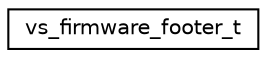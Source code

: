 digraph "Graphical Class Hierarchy"
{
 // LATEX_PDF_SIZE
  edge [fontname="Helvetica",fontsize="10",labelfontname="Helvetica",labelfontsize="10"];
  node [fontname="Helvetica",fontsize="10",shape=record];
  rankdir="LR";
  Node0 [label="vs_firmware_footer_t",height=0.2,width=0.4,color="black", fillcolor="white", style="filled",URL="$structvs__firmware__footer__t.html",tooltip="Firmware footer."];
}
